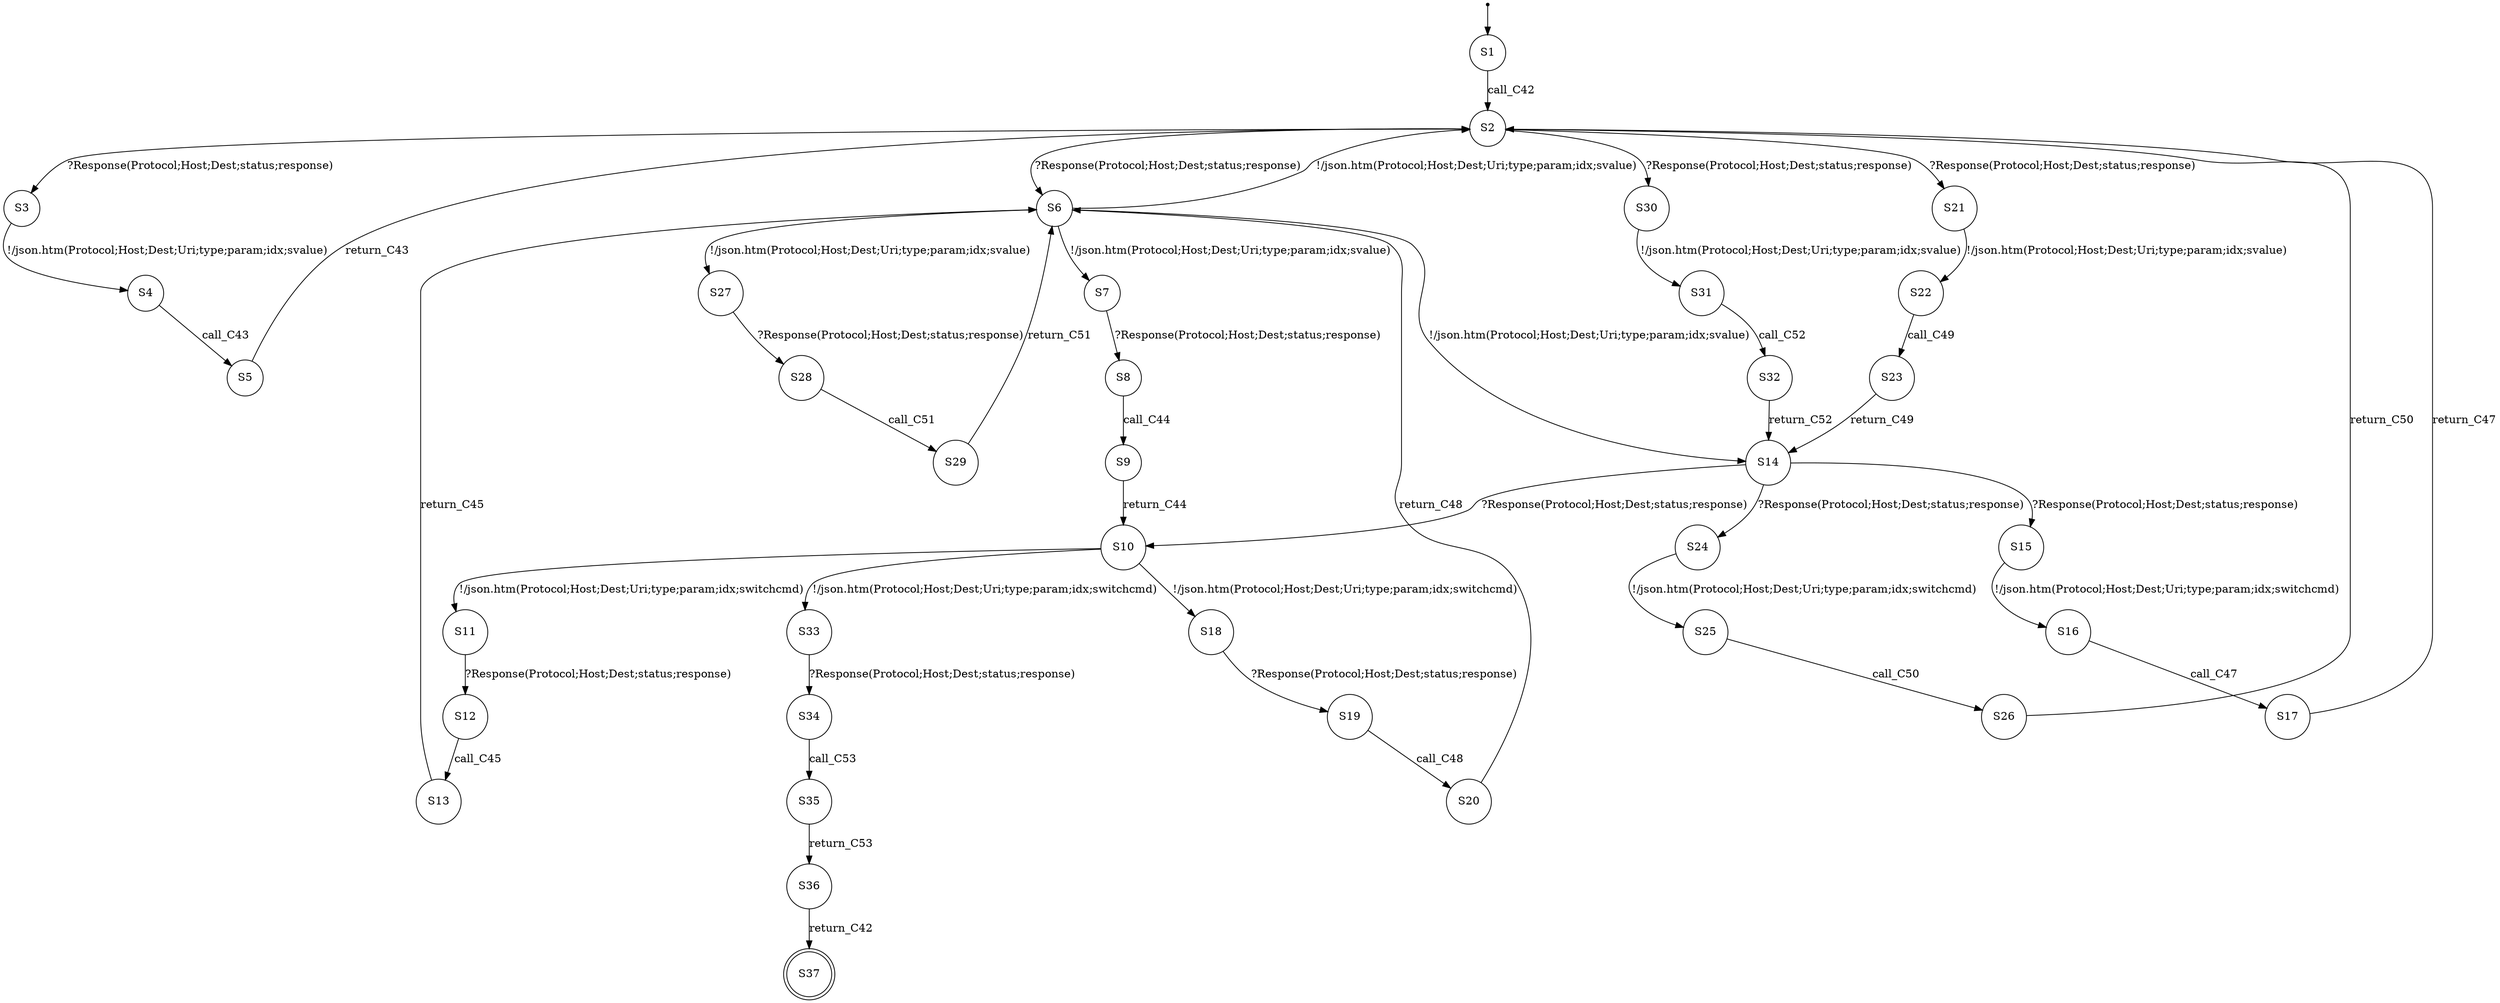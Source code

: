 digraph LTS {
S00[shape=point]
S1[label=S1,shape=circle];
S2[label=S2,shape=circle];
S3[label=S3,shape=circle];
S4[label=S4,shape=circle];
S5[label=S5,shape=circle];
S6[label=S6,shape=circle];
S7[label=S7,shape=circle];
S8[label=S8,shape=circle];
S9[label=S9,shape=circle];
S10[label=S10,shape=circle];
S11[label=S11,shape=circle];
S12[label=S12,shape=circle];
S13[label=S13,shape=circle];
S14[label=S14,shape=circle];
S15[label=S15,shape=circle];
S16[label=S16,shape=circle];
S17[label=S17,shape=circle];
S18[label=S18,shape=circle];
S19[label=S19,shape=circle];
S20[label=S20,shape=circle];
S21[label=S21,shape=circle];
S22[label=S22,shape=circle];
S23[label=S23,shape=circle];
S24[label=S24,shape=circle];
S25[label=S25,shape=circle];
S26[label=S26,shape=circle];
S27[label=S27,shape=circle];
S28[label=S28,shape=circle];
S29[label=S29,shape=circle];
S30[label=S30,shape=circle];
S31[label=S31,shape=circle];
S32[label=S32,shape=circle];
S33[label=S33,shape=circle];
S34[label=S34,shape=circle];
S35[label=S35,shape=circle];
S36[label=S36,shape=circle];
S37[label=S37,shape=doublecircle];
S00 -> S1
S1 -> S2[label ="call_C42"];
S2 -> S3[label ="?Response(Protocol;Host;Dest;status;response)"];
S2 -> S6[label ="?Response(Protocol;Host;Dest;status;response)"];
S2 -> S21[label ="?Response(Protocol;Host;Dest;status;response)"];
S2 -> S30[label ="?Response(Protocol;Host;Dest;status;response)"];
S3 -> S4[label ="!/json.htm(Protocol;Host;Dest;Uri;type;param;idx;svalue)"];
S4 -> S5[label ="call_C43"];
S5 -> S2[label ="return_C43"];
S6 -> S2[label ="!/json.htm(Protocol;Host;Dest;Uri;type;param;idx;svalue)"];
S6 -> S7[label ="!/json.htm(Protocol;Host;Dest;Uri;type;param;idx;svalue)"];
S6 -> S14[label ="!/json.htm(Protocol;Host;Dest;Uri;type;param;idx;svalue)"];
S6 -> S27[label ="!/json.htm(Protocol;Host;Dest;Uri;type;param;idx;svalue)"];
S7 -> S8[label ="?Response(Protocol;Host;Dest;status;response)"];
S8 -> S9[label ="call_C44"];
S9 -> S10[label ="return_C44"];
S10 -> S11[label ="!/json.htm(Protocol;Host;Dest;Uri;type;param;idx;switchcmd)"];
S10 -> S18[label ="!/json.htm(Protocol;Host;Dest;Uri;type;param;idx;switchcmd)"];
S10 -> S33[label ="!/json.htm(Protocol;Host;Dest;Uri;type;param;idx;switchcmd)"];
S11 -> S12[label ="?Response(Protocol;Host;Dest;status;response)"];
S12 -> S13[label ="call_C45"];
S13 -> S6[label ="return_C45"];
S14 -> S10[label ="?Response(Protocol;Host;Dest;status;response)"];
S14 -> S15[label ="?Response(Protocol;Host;Dest;status;response)"];
S14 -> S24[label ="?Response(Protocol;Host;Dest;status;response)"];
S15 -> S16[label ="!/json.htm(Protocol;Host;Dest;Uri;type;param;idx;switchcmd)"];
S16 -> S17[label ="call_C47"];
S17 -> S2[label ="return_C47"];
S18 -> S19[label ="?Response(Protocol;Host;Dest;status;response)"];
S19 -> S20[label ="call_C48"];
S20 -> S6[label ="return_C48"];
S21 -> S22[label ="!/json.htm(Protocol;Host;Dest;Uri;type;param;idx;svalue)"];
S22 -> S23[label ="call_C49"];
S23 -> S14[label ="return_C49"];
S24 -> S25[label ="!/json.htm(Protocol;Host;Dest;Uri;type;param;idx;switchcmd)"];
S25 -> S26[label ="call_C50"];
S26 -> S2[label ="return_C50"];
S27 -> S28[label ="?Response(Protocol;Host;Dest;status;response)"];
S28 -> S29[label ="call_C51"];
S29 -> S6[label ="return_C51"];
S30 -> S31[label ="!/json.htm(Protocol;Host;Dest;Uri;type;param;idx;svalue)"];
S31 -> S32[label ="call_C52"];
S32 -> S14[label ="return_C52"];
S33 -> S34[label ="?Response(Protocol;Host;Dest;status;response)"];
S34 -> S35[label ="call_C53"];
S35 -> S36[label ="return_C53"];
S36 -> S37[label ="return_C42"];
}
